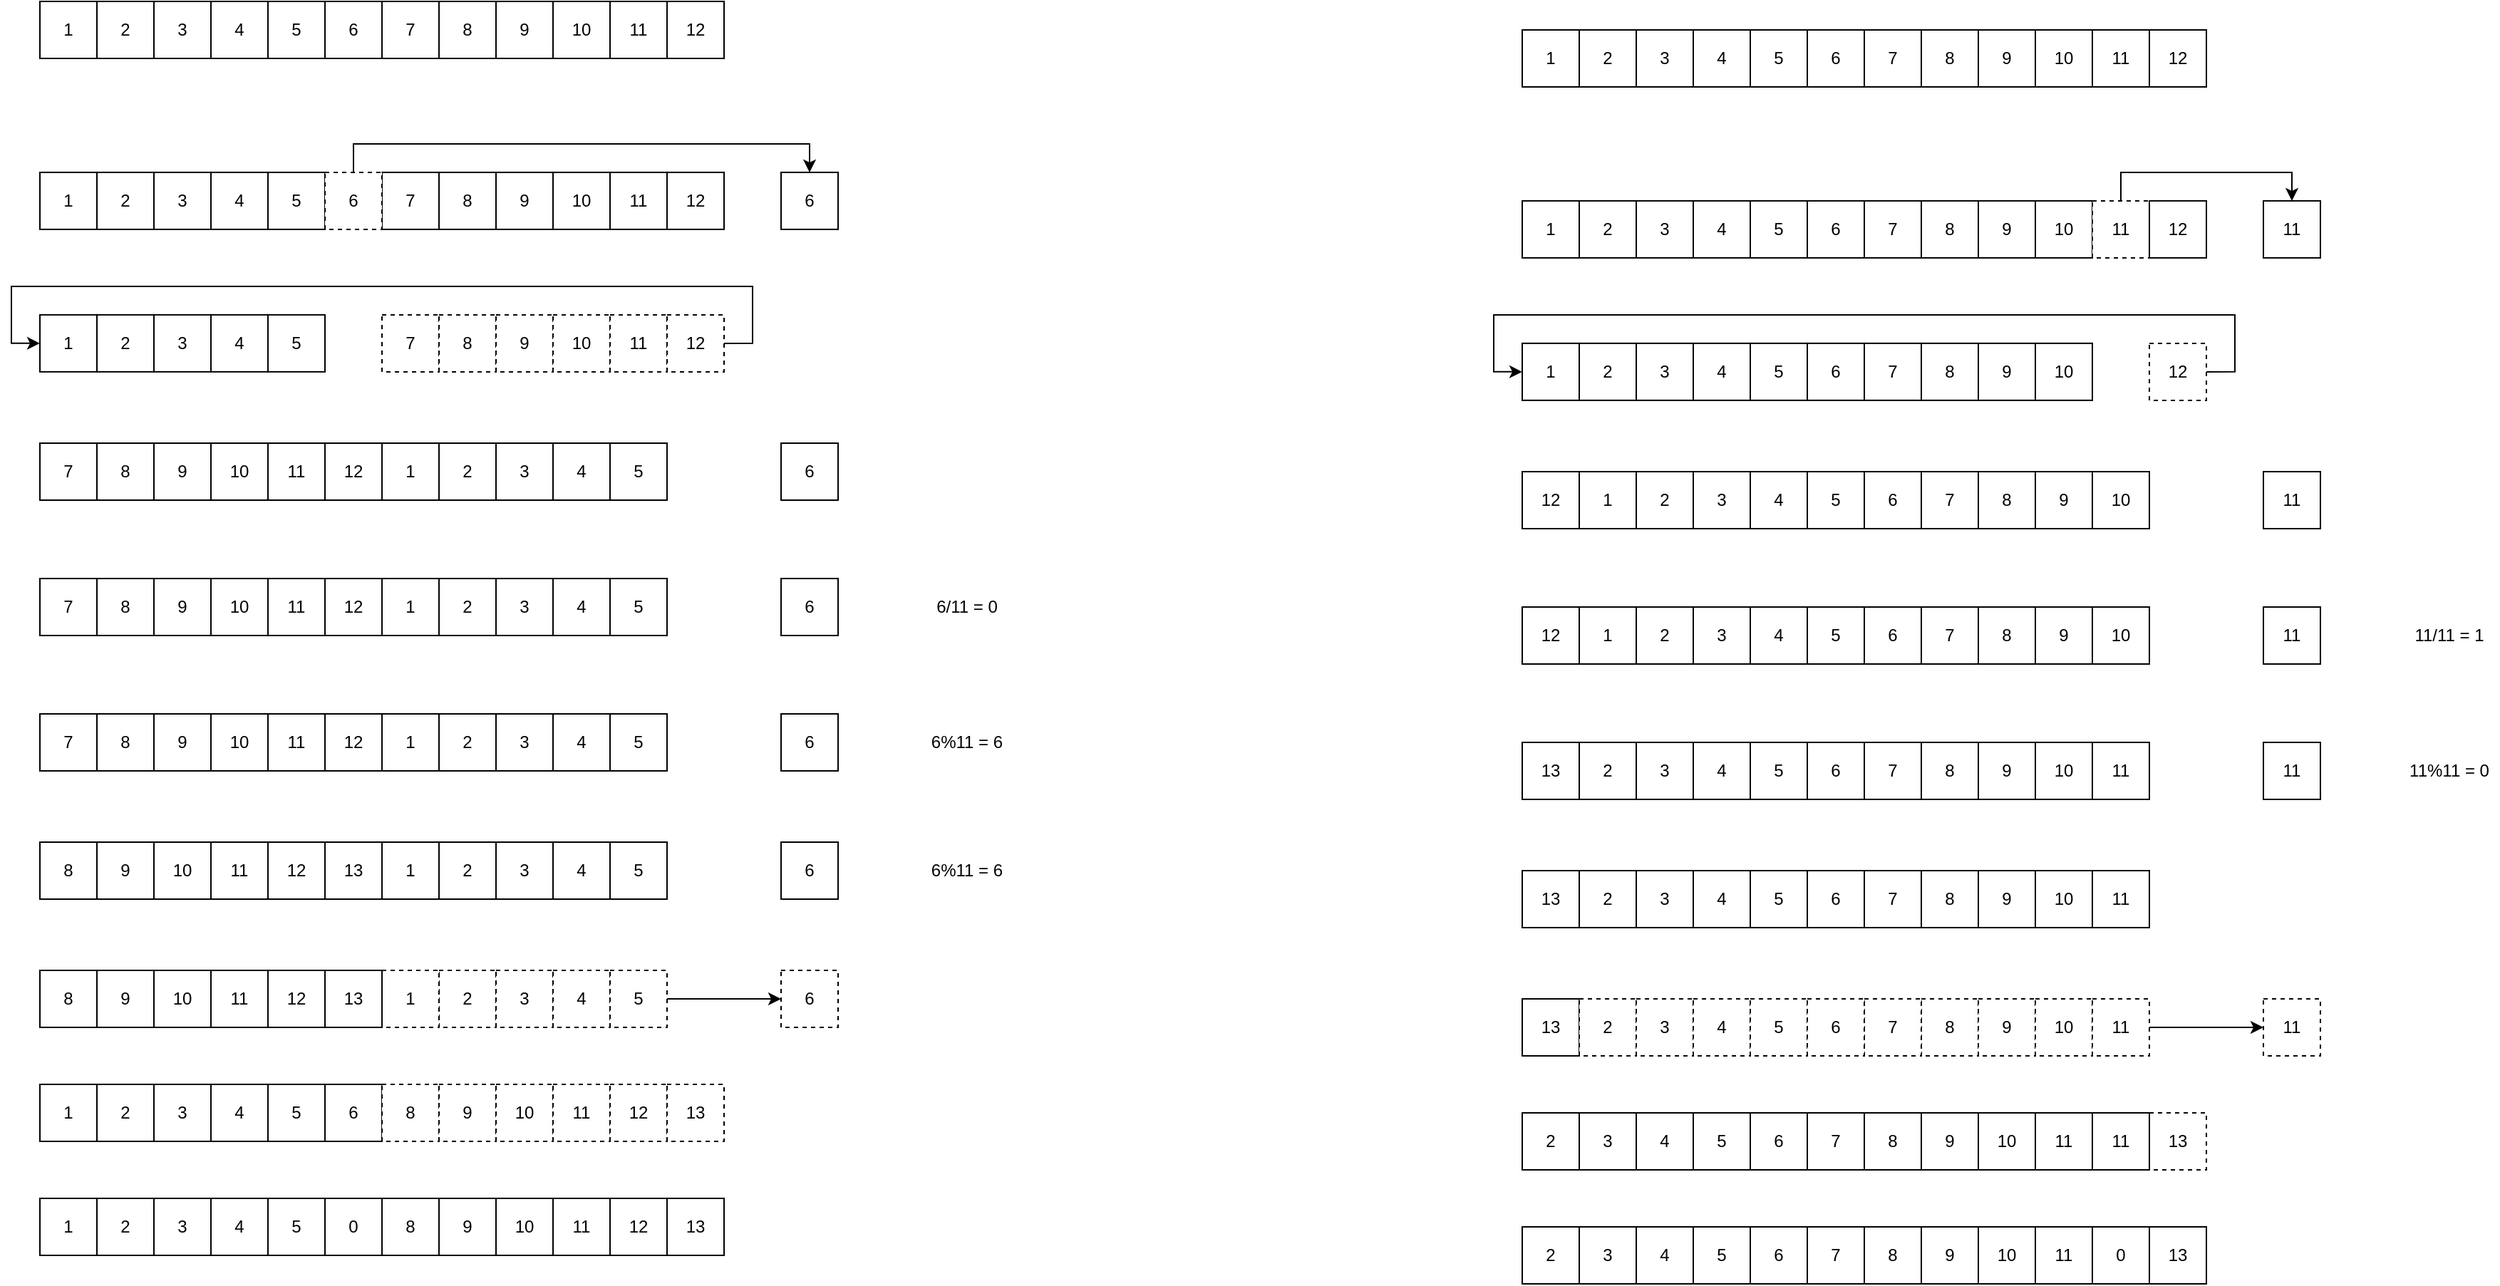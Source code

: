 <mxfile version="13.2.2" type="device"><diagram id="AF09jNjMPv2VvB22MSor" name="Page-1"><mxGraphModel dx="2370" dy="1385" grid="1" gridSize="10" guides="1" tooltips="1" connect="1" arrows="1" fold="1" page="1" pageScale="1" pageWidth="1100" pageHeight="850" math="0" shadow="0"><root><mxCell id="0"/><mxCell id="1" parent="0"/><mxCell id="TiVSDpVkr7_2CaoYwBQa-1" value="2" style="whiteSpace=wrap;html=1;aspect=fixed;" vertex="1" parent="1"><mxGeometry x="160" y="20" width="40" height="40" as="geometry"/></mxCell><mxCell id="TiVSDpVkr7_2CaoYwBQa-2" value="3" style="whiteSpace=wrap;html=1;aspect=fixed;" vertex="1" parent="1"><mxGeometry x="200" y="20" width="40" height="40" as="geometry"/></mxCell><mxCell id="TiVSDpVkr7_2CaoYwBQa-3" value="4" style="whiteSpace=wrap;html=1;aspect=fixed;" vertex="1" parent="1"><mxGeometry x="240" y="20" width="40" height="40" as="geometry"/></mxCell><mxCell id="TiVSDpVkr7_2CaoYwBQa-4" value="5" style="whiteSpace=wrap;html=1;aspect=fixed;" vertex="1" parent="1"><mxGeometry x="280" y="20" width="40" height="40" as="geometry"/></mxCell><mxCell id="TiVSDpVkr7_2CaoYwBQa-7" value="6" style="whiteSpace=wrap;html=1;aspect=fixed;" vertex="1" parent="1"><mxGeometry x="320" y="20" width="40" height="40" as="geometry"/></mxCell><mxCell id="TiVSDpVkr7_2CaoYwBQa-12" value="7" style="whiteSpace=wrap;html=1;aspect=fixed;" vertex="1" parent="1"><mxGeometry x="360" y="20" width="40" height="40" as="geometry"/></mxCell><mxCell id="TiVSDpVkr7_2CaoYwBQa-13" value="8" style="whiteSpace=wrap;html=1;aspect=fixed;" vertex="1" parent="1"><mxGeometry x="400" y="20" width="40" height="40" as="geometry"/></mxCell><mxCell id="TiVSDpVkr7_2CaoYwBQa-14" value="9" style="whiteSpace=wrap;html=1;aspect=fixed;" vertex="1" parent="1"><mxGeometry x="440" y="20" width="40" height="40" as="geometry"/></mxCell><mxCell id="TiVSDpVkr7_2CaoYwBQa-15" value="10" style="whiteSpace=wrap;html=1;aspect=fixed;" vertex="1" parent="1"><mxGeometry x="480" y="20" width="40" height="40" as="geometry"/></mxCell><mxCell id="TiVSDpVkr7_2CaoYwBQa-16" value="11" style="whiteSpace=wrap;html=1;aspect=fixed;" vertex="1" parent="1"><mxGeometry x="520" y="20" width="40" height="40" as="geometry"/></mxCell><mxCell id="TiVSDpVkr7_2CaoYwBQa-17" value="1" style="whiteSpace=wrap;html=1;aspect=fixed;" vertex="1" parent="1"><mxGeometry x="120" y="20" width="40" height="40" as="geometry"/></mxCell><mxCell id="TiVSDpVkr7_2CaoYwBQa-18" value="12" style="whiteSpace=wrap;html=1;aspect=fixed;" vertex="1" parent="1"><mxGeometry x="560" y="20" width="40" height="40" as="geometry"/></mxCell><mxCell id="TiVSDpVkr7_2CaoYwBQa-21" value="2" style="whiteSpace=wrap;html=1;aspect=fixed;" vertex="1" parent="1"><mxGeometry x="160" y="139.97" width="40" height="40" as="geometry"/></mxCell><mxCell id="TiVSDpVkr7_2CaoYwBQa-22" value="3" style="whiteSpace=wrap;html=1;aspect=fixed;" vertex="1" parent="1"><mxGeometry x="200" y="139.97" width="40" height="40" as="geometry"/></mxCell><mxCell id="TiVSDpVkr7_2CaoYwBQa-23" value="4" style="whiteSpace=wrap;html=1;aspect=fixed;" vertex="1" parent="1"><mxGeometry x="240" y="139.97" width="40" height="40" as="geometry"/></mxCell><mxCell id="TiVSDpVkr7_2CaoYwBQa-24" value="5" style="whiteSpace=wrap;html=1;aspect=fixed;" vertex="1" parent="1"><mxGeometry x="280" y="139.97" width="40" height="40" as="geometry"/></mxCell><mxCell id="TiVSDpVkr7_2CaoYwBQa-25" value="6" style="whiteSpace=wrap;html=1;aspect=fixed;" vertex="1" parent="1"><mxGeometry x="640" y="139.97" width="40" height="40" as="geometry"/></mxCell><mxCell id="TiVSDpVkr7_2CaoYwBQa-26" value="7" style="whiteSpace=wrap;html=1;aspect=fixed;" vertex="1" parent="1"><mxGeometry x="360" y="139.97" width="40" height="40" as="geometry"/></mxCell><mxCell id="TiVSDpVkr7_2CaoYwBQa-27" value="8" style="whiteSpace=wrap;html=1;aspect=fixed;" vertex="1" parent="1"><mxGeometry x="400" y="139.97" width="40" height="40" as="geometry"/></mxCell><mxCell id="TiVSDpVkr7_2CaoYwBQa-28" value="9" style="whiteSpace=wrap;html=1;aspect=fixed;" vertex="1" parent="1"><mxGeometry x="440" y="139.97" width="40" height="40" as="geometry"/></mxCell><mxCell id="TiVSDpVkr7_2CaoYwBQa-29" value="10" style="whiteSpace=wrap;html=1;aspect=fixed;" vertex="1" parent="1"><mxGeometry x="480" y="139.97" width="40" height="40" as="geometry"/></mxCell><mxCell id="TiVSDpVkr7_2CaoYwBQa-30" value="11" style="whiteSpace=wrap;html=1;aspect=fixed;" vertex="1" parent="1"><mxGeometry x="520" y="139.97" width="40" height="40" as="geometry"/></mxCell><mxCell id="TiVSDpVkr7_2CaoYwBQa-31" value="1" style="whiteSpace=wrap;html=1;aspect=fixed;" vertex="1" parent="1"><mxGeometry x="120" y="139.97" width="40" height="40" as="geometry"/></mxCell><mxCell id="TiVSDpVkr7_2CaoYwBQa-32" value="12" style="whiteSpace=wrap;html=1;aspect=fixed;" vertex="1" parent="1"><mxGeometry x="560" y="139.97" width="40" height="40" as="geometry"/></mxCell><mxCell id="TiVSDpVkr7_2CaoYwBQa-34" style="edgeStyle=orthogonalEdgeStyle;rounded=0;orthogonalLoop=1;jettySize=auto;html=1;exitX=0.5;exitY=0;exitDx=0;exitDy=0;entryX=0.5;entryY=0;entryDx=0;entryDy=0;" edge="1" parent="1" source="TiVSDpVkr7_2CaoYwBQa-33" target="TiVSDpVkr7_2CaoYwBQa-25"><mxGeometry relative="1" as="geometry"/></mxCell><mxCell id="TiVSDpVkr7_2CaoYwBQa-33" value="6" style="whiteSpace=wrap;html=1;aspect=fixed;dashed=1;" vertex="1" parent="1"><mxGeometry x="320" y="139.97" width="40" height="40" as="geometry"/></mxCell><mxCell id="TiVSDpVkr7_2CaoYwBQa-35" value="2" style="whiteSpace=wrap;html=1;aspect=fixed;" vertex="1" parent="1"><mxGeometry x="160" y="239.94" width="40" height="40" as="geometry"/></mxCell><mxCell id="TiVSDpVkr7_2CaoYwBQa-36" value="3" style="whiteSpace=wrap;html=1;aspect=fixed;" vertex="1" parent="1"><mxGeometry x="200" y="239.94" width="40" height="40" as="geometry"/></mxCell><mxCell id="TiVSDpVkr7_2CaoYwBQa-37" value="4" style="whiteSpace=wrap;html=1;aspect=fixed;" vertex="1" parent="1"><mxGeometry x="240" y="239.94" width="40" height="40" as="geometry"/></mxCell><mxCell id="TiVSDpVkr7_2CaoYwBQa-38" value="5" style="whiteSpace=wrap;html=1;aspect=fixed;" vertex="1" parent="1"><mxGeometry x="280" y="239.94" width="40" height="40" as="geometry"/></mxCell><mxCell id="TiVSDpVkr7_2CaoYwBQa-40" value="7" style="whiteSpace=wrap;html=1;aspect=fixed;dashed=1;" vertex="1" parent="1"><mxGeometry x="360" y="239.94" width="40" height="40" as="geometry"/></mxCell><mxCell id="TiVSDpVkr7_2CaoYwBQa-41" value="8" style="whiteSpace=wrap;html=1;aspect=fixed;dashed=1;" vertex="1" parent="1"><mxGeometry x="400" y="239.94" width="40" height="40" as="geometry"/></mxCell><mxCell id="TiVSDpVkr7_2CaoYwBQa-42" value="9" style="whiteSpace=wrap;html=1;aspect=fixed;dashed=1;" vertex="1" parent="1"><mxGeometry x="440" y="239.94" width="40" height="40" as="geometry"/></mxCell><mxCell id="TiVSDpVkr7_2CaoYwBQa-43" value="10" style="whiteSpace=wrap;html=1;aspect=fixed;dashed=1;" vertex="1" parent="1"><mxGeometry x="480" y="239.94" width="40" height="40" as="geometry"/></mxCell><mxCell id="TiVSDpVkr7_2CaoYwBQa-44" value="11" style="whiteSpace=wrap;html=1;aspect=fixed;dashed=1;" vertex="1" parent="1"><mxGeometry x="520" y="239.94" width="40" height="40" as="geometry"/></mxCell><mxCell id="TiVSDpVkr7_2CaoYwBQa-45" value="1" style="whiteSpace=wrap;html=1;aspect=fixed;" vertex="1" parent="1"><mxGeometry x="120" y="239.94" width="40" height="40" as="geometry"/></mxCell><mxCell id="TiVSDpVkr7_2CaoYwBQa-49" style="edgeStyle=orthogonalEdgeStyle;rounded=0;orthogonalLoop=1;jettySize=auto;html=1;exitX=1;exitY=0.5;exitDx=0;exitDy=0;entryX=0;entryY=0.5;entryDx=0;entryDy=0;" edge="1" parent="1" source="TiVSDpVkr7_2CaoYwBQa-46" target="TiVSDpVkr7_2CaoYwBQa-45"><mxGeometry relative="1" as="geometry"><Array as="points"><mxPoint x="620" y="260"/><mxPoint x="620" y="220"/><mxPoint x="100" y="220"/><mxPoint x="100" y="260"/></Array></mxGeometry></mxCell><mxCell id="TiVSDpVkr7_2CaoYwBQa-46" value="12" style="whiteSpace=wrap;html=1;aspect=fixed;dashed=1;" vertex="1" parent="1"><mxGeometry x="560" y="239.94" width="40" height="40" as="geometry"/></mxCell><mxCell id="TiVSDpVkr7_2CaoYwBQa-50" value="2" style="whiteSpace=wrap;html=1;aspect=fixed;" vertex="1" parent="1"><mxGeometry x="400" y="330" width="40" height="40" as="geometry"/></mxCell><mxCell id="TiVSDpVkr7_2CaoYwBQa-51" value="3" style="whiteSpace=wrap;html=1;aspect=fixed;" vertex="1" parent="1"><mxGeometry x="440" y="330" width="40" height="40" as="geometry"/></mxCell><mxCell id="TiVSDpVkr7_2CaoYwBQa-52" value="4" style="whiteSpace=wrap;html=1;aspect=fixed;" vertex="1" parent="1"><mxGeometry x="480" y="330" width="40" height="40" as="geometry"/></mxCell><mxCell id="TiVSDpVkr7_2CaoYwBQa-53" value="5" style="whiteSpace=wrap;html=1;aspect=fixed;" vertex="1" parent="1"><mxGeometry x="520" y="330" width="40" height="40" as="geometry"/></mxCell><mxCell id="TiVSDpVkr7_2CaoYwBQa-54" value="7" style="whiteSpace=wrap;html=1;aspect=fixed;" vertex="1" parent="1"><mxGeometry x="120.0" y="330" width="40" height="40" as="geometry"/></mxCell><mxCell id="TiVSDpVkr7_2CaoYwBQa-55" value="8" style="whiteSpace=wrap;html=1;aspect=fixed;" vertex="1" parent="1"><mxGeometry x="160.0" y="330" width="40" height="40" as="geometry"/></mxCell><mxCell id="TiVSDpVkr7_2CaoYwBQa-56" value="9" style="whiteSpace=wrap;html=1;aspect=fixed;" vertex="1" parent="1"><mxGeometry x="200.0" y="330" width="40" height="40" as="geometry"/></mxCell><mxCell id="TiVSDpVkr7_2CaoYwBQa-57" value="10" style="whiteSpace=wrap;html=1;aspect=fixed;" vertex="1" parent="1"><mxGeometry x="240.0" y="330" width="40" height="40" as="geometry"/></mxCell><mxCell id="TiVSDpVkr7_2CaoYwBQa-58" value="11" style="whiteSpace=wrap;html=1;aspect=fixed;" vertex="1" parent="1"><mxGeometry x="280" y="330" width="40" height="40" as="geometry"/></mxCell><mxCell id="TiVSDpVkr7_2CaoYwBQa-59" value="1" style="whiteSpace=wrap;html=1;aspect=fixed;" vertex="1" parent="1"><mxGeometry x="360" y="330" width="40" height="40" as="geometry"/></mxCell><mxCell id="TiVSDpVkr7_2CaoYwBQa-61" value="12" style="whiteSpace=wrap;html=1;aspect=fixed;" vertex="1" parent="1"><mxGeometry x="320" y="330" width="40" height="40" as="geometry"/></mxCell><mxCell id="TiVSDpVkr7_2CaoYwBQa-62" value="6" style="whiteSpace=wrap;html=1;aspect=fixed;" vertex="1" parent="1"><mxGeometry x="640" y="330" width="40" height="40" as="geometry"/></mxCell><mxCell id="TiVSDpVkr7_2CaoYwBQa-63" value="2" style="whiteSpace=wrap;html=1;aspect=fixed;" vertex="1" parent="1"><mxGeometry x="400" y="425" width="40" height="40" as="geometry"/></mxCell><mxCell id="TiVSDpVkr7_2CaoYwBQa-64" value="3" style="whiteSpace=wrap;html=1;aspect=fixed;" vertex="1" parent="1"><mxGeometry x="440" y="425" width="40" height="40" as="geometry"/></mxCell><mxCell id="TiVSDpVkr7_2CaoYwBQa-65" value="4" style="whiteSpace=wrap;html=1;aspect=fixed;" vertex="1" parent="1"><mxGeometry x="480" y="425" width="40" height="40" as="geometry"/></mxCell><mxCell id="TiVSDpVkr7_2CaoYwBQa-66" value="5" style="whiteSpace=wrap;html=1;aspect=fixed;" vertex="1" parent="1"><mxGeometry x="520" y="425" width="40" height="40" as="geometry"/></mxCell><mxCell id="TiVSDpVkr7_2CaoYwBQa-67" value="7" style="whiteSpace=wrap;html=1;aspect=fixed;" vertex="1" parent="1"><mxGeometry x="120.0" y="425" width="40" height="40" as="geometry"/></mxCell><mxCell id="TiVSDpVkr7_2CaoYwBQa-68" value="8" style="whiteSpace=wrap;html=1;aspect=fixed;" vertex="1" parent="1"><mxGeometry x="160.0" y="425" width="40" height="40" as="geometry"/></mxCell><mxCell id="TiVSDpVkr7_2CaoYwBQa-69" value="9" style="whiteSpace=wrap;html=1;aspect=fixed;" vertex="1" parent="1"><mxGeometry x="200.0" y="425" width="40" height="40" as="geometry"/></mxCell><mxCell id="TiVSDpVkr7_2CaoYwBQa-70" value="10" style="whiteSpace=wrap;html=1;aspect=fixed;" vertex="1" parent="1"><mxGeometry x="240.0" y="425" width="40" height="40" as="geometry"/></mxCell><mxCell id="TiVSDpVkr7_2CaoYwBQa-71" value="11" style="whiteSpace=wrap;html=1;aspect=fixed;" vertex="1" parent="1"><mxGeometry x="280" y="425" width="40" height="40" as="geometry"/></mxCell><mxCell id="TiVSDpVkr7_2CaoYwBQa-72" value="1" style="whiteSpace=wrap;html=1;aspect=fixed;" vertex="1" parent="1"><mxGeometry x="360" y="425" width="40" height="40" as="geometry"/></mxCell><mxCell id="TiVSDpVkr7_2CaoYwBQa-73" value="12" style="whiteSpace=wrap;html=1;aspect=fixed;" vertex="1" parent="1"><mxGeometry x="320" y="425" width="40" height="40" as="geometry"/></mxCell><mxCell id="TiVSDpVkr7_2CaoYwBQa-74" value="6" style="whiteSpace=wrap;html=1;aspect=fixed;" vertex="1" parent="1"><mxGeometry x="640" y="425" width="40" height="40" as="geometry"/></mxCell><mxCell id="TiVSDpVkr7_2CaoYwBQa-75" value="6/11 = 0" style="text;html=1;align=center;verticalAlign=middle;resizable=0;points=[];autosize=1;" vertex="1" parent="1"><mxGeometry x="740" y="435" width="60" height="20" as="geometry"/></mxCell><mxCell id="TiVSDpVkr7_2CaoYwBQa-76" value="2" style="whiteSpace=wrap;html=1;aspect=fixed;" vertex="1" parent="1"><mxGeometry x="400" y="520" width="40" height="40" as="geometry"/></mxCell><mxCell id="TiVSDpVkr7_2CaoYwBQa-77" value="3" style="whiteSpace=wrap;html=1;aspect=fixed;" vertex="1" parent="1"><mxGeometry x="440" y="520" width="40" height="40" as="geometry"/></mxCell><mxCell id="TiVSDpVkr7_2CaoYwBQa-78" value="4" style="whiteSpace=wrap;html=1;aspect=fixed;" vertex="1" parent="1"><mxGeometry x="480" y="520" width="40" height="40" as="geometry"/></mxCell><mxCell id="TiVSDpVkr7_2CaoYwBQa-79" value="5" style="whiteSpace=wrap;html=1;aspect=fixed;" vertex="1" parent="1"><mxGeometry x="520" y="520" width="40" height="40" as="geometry"/></mxCell><mxCell id="TiVSDpVkr7_2CaoYwBQa-80" value="7" style="whiteSpace=wrap;html=1;aspect=fixed;" vertex="1" parent="1"><mxGeometry x="120.0" y="520" width="40" height="40" as="geometry"/></mxCell><mxCell id="TiVSDpVkr7_2CaoYwBQa-81" value="8" style="whiteSpace=wrap;html=1;aspect=fixed;" vertex="1" parent="1"><mxGeometry x="160.0" y="520" width="40" height="40" as="geometry"/></mxCell><mxCell id="TiVSDpVkr7_2CaoYwBQa-82" value="9" style="whiteSpace=wrap;html=1;aspect=fixed;" vertex="1" parent="1"><mxGeometry x="200.0" y="520" width="40" height="40" as="geometry"/></mxCell><mxCell id="TiVSDpVkr7_2CaoYwBQa-83" value="10" style="whiteSpace=wrap;html=1;aspect=fixed;" vertex="1" parent="1"><mxGeometry x="240.0" y="520" width="40" height="40" as="geometry"/></mxCell><mxCell id="TiVSDpVkr7_2CaoYwBQa-84" value="11" style="whiteSpace=wrap;html=1;aspect=fixed;" vertex="1" parent="1"><mxGeometry x="280" y="520" width="40" height="40" as="geometry"/></mxCell><mxCell id="TiVSDpVkr7_2CaoYwBQa-85" value="1" style="whiteSpace=wrap;html=1;aspect=fixed;" vertex="1" parent="1"><mxGeometry x="360" y="520" width="40" height="40" as="geometry"/></mxCell><mxCell id="TiVSDpVkr7_2CaoYwBQa-86" value="12" style="whiteSpace=wrap;html=1;aspect=fixed;" vertex="1" parent="1"><mxGeometry x="320" y="520" width="40" height="40" as="geometry"/></mxCell><mxCell id="TiVSDpVkr7_2CaoYwBQa-87" value="6" style="whiteSpace=wrap;html=1;aspect=fixed;" vertex="1" parent="1"><mxGeometry x="640" y="520" width="40" height="40" as="geometry"/></mxCell><mxCell id="TiVSDpVkr7_2CaoYwBQa-88" value="6%11 = 6" style="text;html=1;align=center;verticalAlign=middle;resizable=0;points=[];autosize=1;" vertex="1" parent="1"><mxGeometry x="735" y="530" width="70" height="20" as="geometry"/></mxCell><mxCell id="TiVSDpVkr7_2CaoYwBQa-89" value="2" style="whiteSpace=wrap;html=1;aspect=fixed;" vertex="1" parent="1"><mxGeometry x="400" y="610" width="40" height="40" as="geometry"/></mxCell><mxCell id="TiVSDpVkr7_2CaoYwBQa-90" value="3" style="whiteSpace=wrap;html=1;aspect=fixed;" vertex="1" parent="1"><mxGeometry x="440" y="610" width="40" height="40" as="geometry"/></mxCell><mxCell id="TiVSDpVkr7_2CaoYwBQa-91" value="4" style="whiteSpace=wrap;html=1;aspect=fixed;" vertex="1" parent="1"><mxGeometry x="480" y="610" width="40" height="40" as="geometry"/></mxCell><mxCell id="TiVSDpVkr7_2CaoYwBQa-92" value="5" style="whiteSpace=wrap;html=1;aspect=fixed;" vertex="1" parent="1"><mxGeometry x="520" y="610" width="40" height="40" as="geometry"/></mxCell><mxCell id="TiVSDpVkr7_2CaoYwBQa-93" value="8" style="whiteSpace=wrap;html=1;aspect=fixed;" vertex="1" parent="1"><mxGeometry x="120.0" y="610" width="40" height="40" as="geometry"/></mxCell><mxCell id="TiVSDpVkr7_2CaoYwBQa-94" value="9" style="whiteSpace=wrap;html=1;aspect=fixed;" vertex="1" parent="1"><mxGeometry x="160.0" y="610" width="40" height="40" as="geometry"/></mxCell><mxCell id="TiVSDpVkr7_2CaoYwBQa-95" value="10" style="whiteSpace=wrap;html=1;aspect=fixed;" vertex="1" parent="1"><mxGeometry x="200.0" y="610" width="40" height="40" as="geometry"/></mxCell><mxCell id="TiVSDpVkr7_2CaoYwBQa-96" value="11" style="whiteSpace=wrap;html=1;aspect=fixed;" vertex="1" parent="1"><mxGeometry x="240.0" y="610" width="40" height="40" as="geometry"/></mxCell><mxCell id="TiVSDpVkr7_2CaoYwBQa-97" value="12" style="whiteSpace=wrap;html=1;aspect=fixed;" vertex="1" parent="1"><mxGeometry x="280" y="610" width="40" height="40" as="geometry"/></mxCell><mxCell id="TiVSDpVkr7_2CaoYwBQa-98" value="1" style="whiteSpace=wrap;html=1;aspect=fixed;" vertex="1" parent="1"><mxGeometry x="360" y="610" width="40" height="40" as="geometry"/></mxCell><mxCell id="TiVSDpVkr7_2CaoYwBQa-99" value="13" style="whiteSpace=wrap;html=1;aspect=fixed;" vertex="1" parent="1"><mxGeometry x="320" y="610" width="40" height="40" as="geometry"/></mxCell><mxCell id="TiVSDpVkr7_2CaoYwBQa-100" value="6" style="whiteSpace=wrap;html=1;aspect=fixed;" vertex="1" parent="1"><mxGeometry x="640" y="610" width="40" height="40" as="geometry"/></mxCell><mxCell id="TiVSDpVkr7_2CaoYwBQa-101" value="6%11 = 6" style="text;html=1;align=center;verticalAlign=middle;resizable=0;points=[];autosize=1;" vertex="1" parent="1"><mxGeometry x="735" y="620" width="70" height="20" as="geometry"/></mxCell><mxCell id="TiVSDpVkr7_2CaoYwBQa-102" value="2" style="whiteSpace=wrap;html=1;aspect=fixed;dashed=1;" vertex="1" parent="1"><mxGeometry x="400" y="700" width="40" height="40" as="geometry"/></mxCell><mxCell id="TiVSDpVkr7_2CaoYwBQa-103" value="3" style="whiteSpace=wrap;html=1;aspect=fixed;dashed=1;" vertex="1" parent="1"><mxGeometry x="440" y="700" width="40" height="40" as="geometry"/></mxCell><mxCell id="TiVSDpVkr7_2CaoYwBQa-104" value="4" style="whiteSpace=wrap;html=1;aspect=fixed;dashed=1;" vertex="1" parent="1"><mxGeometry x="480" y="700" width="40" height="40" as="geometry"/></mxCell><mxCell id="TiVSDpVkr7_2CaoYwBQa-118" style="edgeStyle=orthogonalEdgeStyle;rounded=0;orthogonalLoop=1;jettySize=auto;html=1;exitX=1;exitY=0.5;exitDx=0;exitDy=0;" edge="1" parent="1" source="TiVSDpVkr7_2CaoYwBQa-105" target="TiVSDpVkr7_2CaoYwBQa-116"><mxGeometry relative="1" as="geometry"/></mxCell><mxCell id="TiVSDpVkr7_2CaoYwBQa-105" value="5" style="whiteSpace=wrap;html=1;aspect=fixed;dashed=1;" vertex="1" parent="1"><mxGeometry x="520" y="700" width="40" height="40" as="geometry"/></mxCell><mxCell id="TiVSDpVkr7_2CaoYwBQa-106" value="8" style="whiteSpace=wrap;html=1;aspect=fixed;" vertex="1" parent="1"><mxGeometry x="120.0" y="700" width="40" height="40" as="geometry"/></mxCell><mxCell id="TiVSDpVkr7_2CaoYwBQa-107" value="9" style="whiteSpace=wrap;html=1;aspect=fixed;" vertex="1" parent="1"><mxGeometry x="160.0" y="700" width="40" height="40" as="geometry"/></mxCell><mxCell id="TiVSDpVkr7_2CaoYwBQa-108" value="10" style="whiteSpace=wrap;html=1;aspect=fixed;" vertex="1" parent="1"><mxGeometry x="200.0" y="700" width="40" height="40" as="geometry"/></mxCell><mxCell id="TiVSDpVkr7_2CaoYwBQa-109" value="11" style="whiteSpace=wrap;html=1;aspect=fixed;" vertex="1" parent="1"><mxGeometry x="240.0" y="700" width="40" height="40" as="geometry"/></mxCell><mxCell id="TiVSDpVkr7_2CaoYwBQa-110" value="12" style="whiteSpace=wrap;html=1;aspect=fixed;" vertex="1" parent="1"><mxGeometry x="280" y="700" width="40" height="40" as="geometry"/></mxCell><mxCell id="TiVSDpVkr7_2CaoYwBQa-111" value="1" style="whiteSpace=wrap;html=1;aspect=fixed;dashed=1;" vertex="1" parent="1"><mxGeometry x="360" y="700" width="40" height="40" as="geometry"/></mxCell><mxCell id="TiVSDpVkr7_2CaoYwBQa-112" value="13" style="whiteSpace=wrap;html=1;aspect=fixed;" vertex="1" parent="1"><mxGeometry x="320" y="700" width="40" height="40" as="geometry"/></mxCell><mxCell id="TiVSDpVkr7_2CaoYwBQa-116" value="6" style="whiteSpace=wrap;html=1;aspect=fixed;dashed=1;" vertex="1" parent="1"><mxGeometry x="640" y="700" width="40" height="40" as="geometry"/></mxCell><mxCell id="TiVSDpVkr7_2CaoYwBQa-119" value="2" style="whiteSpace=wrap;html=1;aspect=fixed;" vertex="1" parent="1"><mxGeometry x="160" y="780" width="40" height="40" as="geometry"/></mxCell><mxCell id="TiVSDpVkr7_2CaoYwBQa-120" value="3" style="whiteSpace=wrap;html=1;aspect=fixed;" vertex="1" parent="1"><mxGeometry x="200" y="780" width="40" height="40" as="geometry"/></mxCell><mxCell id="TiVSDpVkr7_2CaoYwBQa-121" value="4" style="whiteSpace=wrap;html=1;aspect=fixed;" vertex="1" parent="1"><mxGeometry x="240" y="780" width="40" height="40" as="geometry"/></mxCell><mxCell id="TiVSDpVkr7_2CaoYwBQa-123" value="5" style="whiteSpace=wrap;html=1;aspect=fixed;" vertex="1" parent="1"><mxGeometry x="280" y="780" width="40" height="40" as="geometry"/></mxCell><mxCell id="TiVSDpVkr7_2CaoYwBQa-124" value="1" style="whiteSpace=wrap;html=1;aspect=fixed;" vertex="1" parent="1"><mxGeometry x="120" y="780" width="40" height="40" as="geometry"/></mxCell><mxCell id="TiVSDpVkr7_2CaoYwBQa-125" value="6" style="whiteSpace=wrap;html=1;aspect=fixed;" vertex="1" parent="1"><mxGeometry x="320" y="780" width="40" height="40" as="geometry"/></mxCell><mxCell id="TiVSDpVkr7_2CaoYwBQa-126" value="8" style="whiteSpace=wrap;html=1;aspect=fixed;dashed=1;" vertex="1" parent="1"><mxGeometry x="360" y="780" width="40" height="40" as="geometry"/></mxCell><mxCell id="TiVSDpVkr7_2CaoYwBQa-127" value="9" style="whiteSpace=wrap;html=1;aspect=fixed;dashed=1;" vertex="1" parent="1"><mxGeometry x="400" y="780" width="40" height="40" as="geometry"/></mxCell><mxCell id="TiVSDpVkr7_2CaoYwBQa-128" value="10" style="whiteSpace=wrap;html=1;aspect=fixed;dashed=1;" vertex="1" parent="1"><mxGeometry x="440" y="780" width="40" height="40" as="geometry"/></mxCell><mxCell id="TiVSDpVkr7_2CaoYwBQa-129" value="11" style="whiteSpace=wrap;html=1;aspect=fixed;dashed=1;" vertex="1" parent="1"><mxGeometry x="480" y="780" width="40" height="40" as="geometry"/></mxCell><mxCell id="TiVSDpVkr7_2CaoYwBQa-130" value="12" style="whiteSpace=wrap;html=1;aspect=fixed;dashed=1;" vertex="1" parent="1"><mxGeometry x="520" y="780" width="40" height="40" as="geometry"/></mxCell><mxCell id="TiVSDpVkr7_2CaoYwBQa-131" value="13" style="whiteSpace=wrap;html=1;aspect=fixed;dashed=1;" vertex="1" parent="1"><mxGeometry x="560" y="780" width="40" height="40" as="geometry"/></mxCell><mxCell id="TiVSDpVkr7_2CaoYwBQa-132" value="2" style="whiteSpace=wrap;html=1;aspect=fixed;" vertex="1" parent="1"><mxGeometry x="160" y="860" width="40" height="40" as="geometry"/></mxCell><mxCell id="TiVSDpVkr7_2CaoYwBQa-133" value="3" style="whiteSpace=wrap;html=1;aspect=fixed;" vertex="1" parent="1"><mxGeometry x="200" y="860" width="40" height="40" as="geometry"/></mxCell><mxCell id="TiVSDpVkr7_2CaoYwBQa-134" value="4" style="whiteSpace=wrap;html=1;aspect=fixed;" vertex="1" parent="1"><mxGeometry x="240" y="860" width="40" height="40" as="geometry"/></mxCell><mxCell id="TiVSDpVkr7_2CaoYwBQa-135" value="5" style="whiteSpace=wrap;html=1;aspect=fixed;" vertex="1" parent="1"><mxGeometry x="280" y="860" width="40" height="40" as="geometry"/></mxCell><mxCell id="TiVSDpVkr7_2CaoYwBQa-136" value="1" style="whiteSpace=wrap;html=1;aspect=fixed;" vertex="1" parent="1"><mxGeometry x="120" y="860" width="40" height="40" as="geometry"/></mxCell><mxCell id="TiVSDpVkr7_2CaoYwBQa-137" value="0" style="whiteSpace=wrap;html=1;aspect=fixed;" vertex="1" parent="1"><mxGeometry x="320" y="860" width="40" height="40" as="geometry"/></mxCell><mxCell id="TiVSDpVkr7_2CaoYwBQa-138" value="8" style="whiteSpace=wrap;html=1;aspect=fixed;" vertex="1" parent="1"><mxGeometry x="360" y="860" width="40" height="40" as="geometry"/></mxCell><mxCell id="TiVSDpVkr7_2CaoYwBQa-139" value="9" style="whiteSpace=wrap;html=1;aspect=fixed;" vertex="1" parent="1"><mxGeometry x="400" y="860" width="40" height="40" as="geometry"/></mxCell><mxCell id="TiVSDpVkr7_2CaoYwBQa-140" value="10" style="whiteSpace=wrap;html=1;aspect=fixed;" vertex="1" parent="1"><mxGeometry x="440" y="860" width="40" height="40" as="geometry"/></mxCell><mxCell id="TiVSDpVkr7_2CaoYwBQa-141" value="11" style="whiteSpace=wrap;html=1;aspect=fixed;" vertex="1" parent="1"><mxGeometry x="480" y="860" width="40" height="40" as="geometry"/></mxCell><mxCell id="TiVSDpVkr7_2CaoYwBQa-142" value="12" style="whiteSpace=wrap;html=1;aspect=fixed;" vertex="1" parent="1"><mxGeometry x="520" y="860" width="40" height="40" as="geometry"/></mxCell><mxCell id="TiVSDpVkr7_2CaoYwBQa-143" value="13" style="whiteSpace=wrap;html=1;aspect=fixed;" vertex="1" parent="1"><mxGeometry x="560" y="860" width="40" height="40" as="geometry"/></mxCell><mxCell id="TiVSDpVkr7_2CaoYwBQa-144" value="2" style="whiteSpace=wrap;html=1;aspect=fixed;" vertex="1" parent="1"><mxGeometry x="1200" y="40" width="40" height="40" as="geometry"/></mxCell><mxCell id="TiVSDpVkr7_2CaoYwBQa-145" value="3" style="whiteSpace=wrap;html=1;aspect=fixed;" vertex="1" parent="1"><mxGeometry x="1240" y="40" width="40" height="40" as="geometry"/></mxCell><mxCell id="TiVSDpVkr7_2CaoYwBQa-146" value="4" style="whiteSpace=wrap;html=1;aspect=fixed;" vertex="1" parent="1"><mxGeometry x="1280" y="40" width="40" height="40" as="geometry"/></mxCell><mxCell id="TiVSDpVkr7_2CaoYwBQa-147" value="5" style="whiteSpace=wrap;html=1;aspect=fixed;" vertex="1" parent="1"><mxGeometry x="1320" y="40" width="40" height="40" as="geometry"/></mxCell><mxCell id="TiVSDpVkr7_2CaoYwBQa-148" value="6" style="whiteSpace=wrap;html=1;aspect=fixed;" vertex="1" parent="1"><mxGeometry x="1360" y="40" width="40" height="40" as="geometry"/></mxCell><mxCell id="TiVSDpVkr7_2CaoYwBQa-149" value="7" style="whiteSpace=wrap;html=1;aspect=fixed;" vertex="1" parent="1"><mxGeometry x="1400" y="40" width="40" height="40" as="geometry"/></mxCell><mxCell id="TiVSDpVkr7_2CaoYwBQa-150" value="8" style="whiteSpace=wrap;html=1;aspect=fixed;" vertex="1" parent="1"><mxGeometry x="1440" y="40" width="40" height="40" as="geometry"/></mxCell><mxCell id="TiVSDpVkr7_2CaoYwBQa-151" value="9" style="whiteSpace=wrap;html=1;aspect=fixed;" vertex="1" parent="1"><mxGeometry x="1480" y="40" width="40" height="40" as="geometry"/></mxCell><mxCell id="TiVSDpVkr7_2CaoYwBQa-152" value="10" style="whiteSpace=wrap;html=1;aspect=fixed;" vertex="1" parent="1"><mxGeometry x="1520" y="40" width="40" height="40" as="geometry"/></mxCell><mxCell id="TiVSDpVkr7_2CaoYwBQa-153" value="11" style="whiteSpace=wrap;html=1;aspect=fixed;" vertex="1" parent="1"><mxGeometry x="1560" y="40" width="40" height="40" as="geometry"/></mxCell><mxCell id="TiVSDpVkr7_2CaoYwBQa-154" value="1" style="whiteSpace=wrap;html=1;aspect=fixed;" vertex="1" parent="1"><mxGeometry x="1160" y="40" width="40" height="40" as="geometry"/></mxCell><mxCell id="TiVSDpVkr7_2CaoYwBQa-155" value="12" style="whiteSpace=wrap;html=1;aspect=fixed;" vertex="1" parent="1"><mxGeometry x="1600" y="40" width="40" height="40" as="geometry"/></mxCell><mxCell id="TiVSDpVkr7_2CaoYwBQa-156" value="2" style="whiteSpace=wrap;html=1;aspect=fixed;" vertex="1" parent="1"><mxGeometry x="1200" y="159.97" width="40" height="40" as="geometry"/></mxCell><mxCell id="TiVSDpVkr7_2CaoYwBQa-157" value="3" style="whiteSpace=wrap;html=1;aspect=fixed;" vertex="1" parent="1"><mxGeometry x="1240" y="159.97" width="40" height="40" as="geometry"/></mxCell><mxCell id="TiVSDpVkr7_2CaoYwBQa-158" value="4" style="whiteSpace=wrap;html=1;aspect=fixed;" vertex="1" parent="1"><mxGeometry x="1280" y="159.97" width="40" height="40" as="geometry"/></mxCell><mxCell id="TiVSDpVkr7_2CaoYwBQa-159" value="5" style="whiteSpace=wrap;html=1;aspect=fixed;" vertex="1" parent="1"><mxGeometry x="1320" y="159.97" width="40" height="40" as="geometry"/></mxCell><mxCell id="TiVSDpVkr7_2CaoYwBQa-160" value="11" style="whiteSpace=wrap;html=1;aspect=fixed;" vertex="1" parent="1"><mxGeometry x="1680" y="159.97" width="40" height="40" as="geometry"/></mxCell><mxCell id="TiVSDpVkr7_2CaoYwBQa-161" value="7" style="whiteSpace=wrap;html=1;aspect=fixed;" vertex="1" parent="1"><mxGeometry x="1400" y="159.97" width="40" height="40" as="geometry"/></mxCell><mxCell id="TiVSDpVkr7_2CaoYwBQa-162" value="8" style="whiteSpace=wrap;html=1;aspect=fixed;" vertex="1" parent="1"><mxGeometry x="1440" y="159.97" width="40" height="40" as="geometry"/></mxCell><mxCell id="TiVSDpVkr7_2CaoYwBQa-163" value="9" style="whiteSpace=wrap;html=1;aspect=fixed;" vertex="1" parent="1"><mxGeometry x="1480" y="159.97" width="40" height="40" as="geometry"/></mxCell><mxCell id="TiVSDpVkr7_2CaoYwBQa-164" value="10" style="whiteSpace=wrap;html=1;aspect=fixed;" vertex="1" parent="1"><mxGeometry x="1520" y="159.97" width="40" height="40" as="geometry"/></mxCell><mxCell id="TiVSDpVkr7_2CaoYwBQa-165" value="11" style="whiteSpace=wrap;html=1;aspect=fixed;dashed=1;" vertex="1" parent="1"><mxGeometry x="1560" y="159.97" width="40" height="40" as="geometry"/></mxCell><mxCell id="TiVSDpVkr7_2CaoYwBQa-166" value="1" style="whiteSpace=wrap;html=1;aspect=fixed;" vertex="1" parent="1"><mxGeometry x="1160" y="159.97" width="40" height="40" as="geometry"/></mxCell><mxCell id="TiVSDpVkr7_2CaoYwBQa-167" value="12" style="whiteSpace=wrap;html=1;aspect=fixed;" vertex="1" parent="1"><mxGeometry x="1600" y="159.97" width="40" height="40" as="geometry"/></mxCell><mxCell id="TiVSDpVkr7_2CaoYwBQa-168" style="edgeStyle=orthogonalEdgeStyle;rounded=0;orthogonalLoop=1;jettySize=auto;html=1;exitX=0.5;exitY=0;exitDx=0;exitDy=0;entryX=0.5;entryY=0;entryDx=0;entryDy=0;" edge="1" parent="1" source="TiVSDpVkr7_2CaoYwBQa-165" target="TiVSDpVkr7_2CaoYwBQa-160"><mxGeometry relative="1" as="geometry"/></mxCell><mxCell id="TiVSDpVkr7_2CaoYwBQa-169" value="6" style="whiteSpace=wrap;html=1;aspect=fixed;" vertex="1" parent="1"><mxGeometry x="1360" y="159.97" width="40" height="40" as="geometry"/></mxCell><mxCell id="TiVSDpVkr7_2CaoYwBQa-170" value="2" style="whiteSpace=wrap;html=1;aspect=fixed;" vertex="1" parent="1"><mxGeometry x="1200" y="259.94" width="40" height="40" as="geometry"/></mxCell><mxCell id="TiVSDpVkr7_2CaoYwBQa-171" value="3" style="whiteSpace=wrap;html=1;aspect=fixed;" vertex="1" parent="1"><mxGeometry x="1240" y="259.94" width="40" height="40" as="geometry"/></mxCell><mxCell id="TiVSDpVkr7_2CaoYwBQa-172" value="4" style="whiteSpace=wrap;html=1;aspect=fixed;" vertex="1" parent="1"><mxGeometry x="1280" y="259.94" width="40" height="40" as="geometry"/></mxCell><mxCell id="TiVSDpVkr7_2CaoYwBQa-173" value="5" style="whiteSpace=wrap;html=1;aspect=fixed;" vertex="1" parent="1"><mxGeometry x="1320" y="259.94" width="40" height="40" as="geometry"/></mxCell><mxCell id="TiVSDpVkr7_2CaoYwBQa-174" value="7" style="whiteSpace=wrap;html=1;aspect=fixed;" vertex="1" parent="1"><mxGeometry x="1400" y="259.94" width="40" height="40" as="geometry"/></mxCell><mxCell id="TiVSDpVkr7_2CaoYwBQa-175" value="8" style="whiteSpace=wrap;html=1;aspect=fixed;" vertex="1" parent="1"><mxGeometry x="1440" y="259.94" width="40" height="40" as="geometry"/></mxCell><mxCell id="TiVSDpVkr7_2CaoYwBQa-176" value="9" style="whiteSpace=wrap;html=1;aspect=fixed;" vertex="1" parent="1"><mxGeometry x="1480" y="259.94" width="40" height="40" as="geometry"/></mxCell><mxCell id="TiVSDpVkr7_2CaoYwBQa-177" value="10" style="whiteSpace=wrap;html=1;aspect=fixed;" vertex="1" parent="1"><mxGeometry x="1520" y="259.94" width="40" height="40" as="geometry"/></mxCell><mxCell id="TiVSDpVkr7_2CaoYwBQa-179" value="1" style="whiteSpace=wrap;html=1;aspect=fixed;" vertex="1" parent="1"><mxGeometry x="1160" y="259.94" width="40" height="40" as="geometry"/></mxCell><mxCell id="TiVSDpVkr7_2CaoYwBQa-180" style="edgeStyle=orthogonalEdgeStyle;rounded=0;orthogonalLoop=1;jettySize=auto;html=1;exitX=1;exitY=0.5;exitDx=0;exitDy=0;entryX=0;entryY=0.5;entryDx=0;entryDy=0;" edge="1" parent="1" source="TiVSDpVkr7_2CaoYwBQa-181" target="TiVSDpVkr7_2CaoYwBQa-179"><mxGeometry relative="1" as="geometry"><Array as="points"><mxPoint x="1660" y="280"/><mxPoint x="1660" y="240"/><mxPoint x="1140" y="240"/><mxPoint x="1140" y="280"/></Array></mxGeometry></mxCell><mxCell id="TiVSDpVkr7_2CaoYwBQa-181" value="12" style="whiteSpace=wrap;html=1;aspect=fixed;dashed=1;" vertex="1" parent="1"><mxGeometry x="1600" y="259.94" width="40" height="40" as="geometry"/></mxCell><mxCell id="TiVSDpVkr7_2CaoYwBQa-182" value="7" style="whiteSpace=wrap;html=1;aspect=fixed;" vertex="1" parent="1"><mxGeometry x="1440" y="350" width="40" height="40" as="geometry"/></mxCell><mxCell id="TiVSDpVkr7_2CaoYwBQa-183" value="8" style="whiteSpace=wrap;html=1;aspect=fixed;" vertex="1" parent="1"><mxGeometry x="1480" y="350" width="40" height="40" as="geometry"/></mxCell><mxCell id="TiVSDpVkr7_2CaoYwBQa-184" value="9" style="whiteSpace=wrap;html=1;aspect=fixed;" vertex="1" parent="1"><mxGeometry x="1520" y="350" width="40" height="40" as="geometry"/></mxCell><mxCell id="TiVSDpVkr7_2CaoYwBQa-185" value="10" style="whiteSpace=wrap;html=1;aspect=fixed;" vertex="1" parent="1"><mxGeometry x="1560" y="350" width="40" height="40" as="geometry"/></mxCell><mxCell id="TiVSDpVkr7_2CaoYwBQa-186" value="12" style="whiteSpace=wrap;html=1;aspect=fixed;" vertex="1" parent="1"><mxGeometry x="1160" y="350" width="40" height="40" as="geometry"/></mxCell><mxCell id="TiVSDpVkr7_2CaoYwBQa-187" value="1" style="whiteSpace=wrap;html=1;aspect=fixed;" vertex="1" parent="1"><mxGeometry x="1200" y="350" width="40" height="40" as="geometry"/></mxCell><mxCell id="TiVSDpVkr7_2CaoYwBQa-188" value="2" style="whiteSpace=wrap;html=1;aspect=fixed;" vertex="1" parent="1"><mxGeometry x="1240" y="350" width="40" height="40" as="geometry"/></mxCell><mxCell id="TiVSDpVkr7_2CaoYwBQa-189" value="3" style="whiteSpace=wrap;html=1;aspect=fixed;" vertex="1" parent="1"><mxGeometry x="1280" y="350" width="40" height="40" as="geometry"/></mxCell><mxCell id="TiVSDpVkr7_2CaoYwBQa-190" value="4" style="whiteSpace=wrap;html=1;aspect=fixed;" vertex="1" parent="1"><mxGeometry x="1320" y="350" width="40" height="40" as="geometry"/></mxCell><mxCell id="TiVSDpVkr7_2CaoYwBQa-191" value="6" style="whiteSpace=wrap;html=1;aspect=fixed;" vertex="1" parent="1"><mxGeometry x="1400" y="350" width="40" height="40" as="geometry"/></mxCell><mxCell id="TiVSDpVkr7_2CaoYwBQa-192" value="5" style="whiteSpace=wrap;html=1;aspect=fixed;" vertex="1" parent="1"><mxGeometry x="1360" y="350" width="40" height="40" as="geometry"/></mxCell><mxCell id="TiVSDpVkr7_2CaoYwBQa-193" value="11" style="whiteSpace=wrap;html=1;aspect=fixed;" vertex="1" parent="1"><mxGeometry x="1680" y="350" width="40" height="40" as="geometry"/></mxCell><mxCell id="TiVSDpVkr7_2CaoYwBQa-205" value="11" style="whiteSpace=wrap;html=1;aspect=fixed;" vertex="1" parent="1"><mxGeometry x="1680" y="445" width="40" height="40" as="geometry"/></mxCell><mxCell id="TiVSDpVkr7_2CaoYwBQa-206" value="11/11 = 1" style="text;html=1;align=center;verticalAlign=middle;resizable=0;points=[];autosize=1;" vertex="1" parent="1"><mxGeometry x="1780" y="455" width="60" height="20" as="geometry"/></mxCell><mxCell id="TiVSDpVkr7_2CaoYwBQa-218" value="11" style="whiteSpace=wrap;html=1;aspect=fixed;" vertex="1" parent="1"><mxGeometry x="1680" y="540" width="40" height="40" as="geometry"/></mxCell><mxCell id="TiVSDpVkr7_2CaoYwBQa-219" value="11%11 = 0" style="text;html=1;align=center;verticalAlign=middle;resizable=0;points=[];autosize=1;" vertex="1" parent="1"><mxGeometry x="1775" y="550" width="70" height="20" as="geometry"/></mxCell><mxCell id="TiVSDpVkr7_2CaoYwBQa-245" value="11" style="whiteSpace=wrap;html=1;aspect=fixed;dashed=1;" vertex="1" parent="1"><mxGeometry x="1680" y="720" width="40" height="40" as="geometry"/></mxCell><mxCell id="TiVSDpVkr7_2CaoYwBQa-270" value="6" style="whiteSpace=wrap;html=1;aspect=fixed;" vertex="1" parent="1"><mxGeometry x="1360" y="259.94" width="40" height="40" as="geometry"/></mxCell><mxCell id="TiVSDpVkr7_2CaoYwBQa-271" value="7" style="whiteSpace=wrap;html=1;aspect=fixed;" vertex="1" parent="1"><mxGeometry x="1440" y="445" width="40" height="40" as="geometry"/></mxCell><mxCell id="TiVSDpVkr7_2CaoYwBQa-272" value="8" style="whiteSpace=wrap;html=1;aspect=fixed;" vertex="1" parent="1"><mxGeometry x="1480" y="445" width="40" height="40" as="geometry"/></mxCell><mxCell id="TiVSDpVkr7_2CaoYwBQa-273" value="9" style="whiteSpace=wrap;html=1;aspect=fixed;" vertex="1" parent="1"><mxGeometry x="1520" y="445" width="40" height="40" as="geometry"/></mxCell><mxCell id="TiVSDpVkr7_2CaoYwBQa-274" value="10" style="whiteSpace=wrap;html=1;aspect=fixed;" vertex="1" parent="1"><mxGeometry x="1560" y="445" width="40" height="40" as="geometry"/></mxCell><mxCell id="TiVSDpVkr7_2CaoYwBQa-275" value="12" style="whiteSpace=wrap;html=1;aspect=fixed;" vertex="1" parent="1"><mxGeometry x="1160" y="445" width="40" height="40" as="geometry"/></mxCell><mxCell id="TiVSDpVkr7_2CaoYwBQa-276" value="1" style="whiteSpace=wrap;html=1;aspect=fixed;" vertex="1" parent="1"><mxGeometry x="1200" y="445" width="40" height="40" as="geometry"/></mxCell><mxCell id="TiVSDpVkr7_2CaoYwBQa-277" value="2" style="whiteSpace=wrap;html=1;aspect=fixed;" vertex="1" parent="1"><mxGeometry x="1240" y="445" width="40" height="40" as="geometry"/></mxCell><mxCell id="TiVSDpVkr7_2CaoYwBQa-278" value="3" style="whiteSpace=wrap;html=1;aspect=fixed;" vertex="1" parent="1"><mxGeometry x="1280" y="445" width="40" height="40" as="geometry"/></mxCell><mxCell id="TiVSDpVkr7_2CaoYwBQa-279" value="4" style="whiteSpace=wrap;html=1;aspect=fixed;" vertex="1" parent="1"><mxGeometry x="1320" y="445" width="40" height="40" as="geometry"/></mxCell><mxCell id="TiVSDpVkr7_2CaoYwBQa-280" value="6" style="whiteSpace=wrap;html=1;aspect=fixed;" vertex="1" parent="1"><mxGeometry x="1400" y="445" width="40" height="40" as="geometry"/></mxCell><mxCell id="TiVSDpVkr7_2CaoYwBQa-281" value="5" style="whiteSpace=wrap;html=1;aspect=fixed;" vertex="1" parent="1"><mxGeometry x="1360" y="445" width="40" height="40" as="geometry"/></mxCell><mxCell id="TiVSDpVkr7_2CaoYwBQa-282" value="8" style="whiteSpace=wrap;html=1;aspect=fixed;" vertex="1" parent="1"><mxGeometry x="1440" y="540" width="40" height="40" as="geometry"/></mxCell><mxCell id="TiVSDpVkr7_2CaoYwBQa-283" value="9" style="whiteSpace=wrap;html=1;aspect=fixed;" vertex="1" parent="1"><mxGeometry x="1480" y="540" width="40" height="40" as="geometry"/></mxCell><mxCell id="TiVSDpVkr7_2CaoYwBQa-284" value="10" style="whiteSpace=wrap;html=1;aspect=fixed;" vertex="1" parent="1"><mxGeometry x="1520" y="540" width="40" height="40" as="geometry"/></mxCell><mxCell id="TiVSDpVkr7_2CaoYwBQa-285" value="11" style="whiteSpace=wrap;html=1;aspect=fixed;" vertex="1" parent="1"><mxGeometry x="1560" y="540" width="40" height="40" as="geometry"/></mxCell><mxCell id="TiVSDpVkr7_2CaoYwBQa-286" value="13" style="whiteSpace=wrap;html=1;aspect=fixed;" vertex="1" parent="1"><mxGeometry x="1160" y="540" width="40" height="40" as="geometry"/></mxCell><mxCell id="TiVSDpVkr7_2CaoYwBQa-287" value="2" style="whiteSpace=wrap;html=1;aspect=fixed;" vertex="1" parent="1"><mxGeometry x="1200" y="540" width="40" height="40" as="geometry"/></mxCell><mxCell id="TiVSDpVkr7_2CaoYwBQa-288" value="3" style="whiteSpace=wrap;html=1;aspect=fixed;" vertex="1" parent="1"><mxGeometry x="1240" y="540" width="40" height="40" as="geometry"/></mxCell><mxCell id="TiVSDpVkr7_2CaoYwBQa-289" value="4" style="whiteSpace=wrap;html=1;aspect=fixed;" vertex="1" parent="1"><mxGeometry x="1280" y="540" width="40" height="40" as="geometry"/></mxCell><mxCell id="TiVSDpVkr7_2CaoYwBQa-290" value="5" style="whiteSpace=wrap;html=1;aspect=fixed;" vertex="1" parent="1"><mxGeometry x="1320" y="540" width="40" height="40" as="geometry"/></mxCell><mxCell id="TiVSDpVkr7_2CaoYwBQa-291" value="7" style="whiteSpace=wrap;html=1;aspect=fixed;" vertex="1" parent="1"><mxGeometry x="1400" y="540" width="40" height="40" as="geometry"/></mxCell><mxCell id="TiVSDpVkr7_2CaoYwBQa-292" value="6" style="whiteSpace=wrap;html=1;aspect=fixed;" vertex="1" parent="1"><mxGeometry x="1360" y="540" width="40" height="40" as="geometry"/></mxCell><mxCell id="TiVSDpVkr7_2CaoYwBQa-304" value="8" style="whiteSpace=wrap;html=1;aspect=fixed;" vertex="1" parent="1"><mxGeometry x="1440" y="630" width="40" height="40" as="geometry"/></mxCell><mxCell id="TiVSDpVkr7_2CaoYwBQa-305" value="9" style="whiteSpace=wrap;html=1;aspect=fixed;" vertex="1" parent="1"><mxGeometry x="1480" y="630" width="40" height="40" as="geometry"/></mxCell><mxCell id="TiVSDpVkr7_2CaoYwBQa-306" value="10" style="whiteSpace=wrap;html=1;aspect=fixed;" vertex="1" parent="1"><mxGeometry x="1520" y="630" width="40" height="40" as="geometry"/></mxCell><mxCell id="TiVSDpVkr7_2CaoYwBQa-307" value="11" style="whiteSpace=wrap;html=1;aspect=fixed;" vertex="1" parent="1"><mxGeometry x="1560" y="630" width="40" height="40" as="geometry"/></mxCell><mxCell id="TiVSDpVkr7_2CaoYwBQa-308" value="13" style="whiteSpace=wrap;html=1;aspect=fixed;" vertex="1" parent="1"><mxGeometry x="1160" y="630" width="40" height="40" as="geometry"/></mxCell><mxCell id="TiVSDpVkr7_2CaoYwBQa-309" value="2" style="whiteSpace=wrap;html=1;aspect=fixed;" vertex="1" parent="1"><mxGeometry x="1200" y="630" width="40" height="40" as="geometry"/></mxCell><mxCell id="TiVSDpVkr7_2CaoYwBQa-310" value="3" style="whiteSpace=wrap;html=1;aspect=fixed;" vertex="1" parent="1"><mxGeometry x="1240" y="630" width="40" height="40" as="geometry"/></mxCell><mxCell id="TiVSDpVkr7_2CaoYwBQa-311" value="4" style="whiteSpace=wrap;html=1;aspect=fixed;" vertex="1" parent="1"><mxGeometry x="1280" y="630" width="40" height="40" as="geometry"/></mxCell><mxCell id="TiVSDpVkr7_2CaoYwBQa-312" value="5" style="whiteSpace=wrap;html=1;aspect=fixed;" vertex="1" parent="1"><mxGeometry x="1320" y="630" width="40" height="40" as="geometry"/></mxCell><mxCell id="TiVSDpVkr7_2CaoYwBQa-313" value="7" style="whiteSpace=wrap;html=1;aspect=fixed;" vertex="1" parent="1"><mxGeometry x="1400" y="630" width="40" height="40" as="geometry"/></mxCell><mxCell id="TiVSDpVkr7_2CaoYwBQa-314" value="6" style="whiteSpace=wrap;html=1;aspect=fixed;" vertex="1" parent="1"><mxGeometry x="1360" y="630" width="40" height="40" as="geometry"/></mxCell><mxCell id="TiVSDpVkr7_2CaoYwBQa-315" value="8" style="whiteSpace=wrap;html=1;aspect=fixed;dashed=1;" vertex="1" parent="1"><mxGeometry x="1440" y="720" width="40" height="40" as="geometry"/></mxCell><mxCell id="TiVSDpVkr7_2CaoYwBQa-316" value="9" style="whiteSpace=wrap;html=1;aspect=fixed;dashed=1;" vertex="1" parent="1"><mxGeometry x="1480" y="720" width="40" height="40" as="geometry"/></mxCell><mxCell id="TiVSDpVkr7_2CaoYwBQa-317" value="10" style="whiteSpace=wrap;html=1;aspect=fixed;dashed=1;" vertex="1" parent="1"><mxGeometry x="1520" y="720" width="40" height="40" as="geometry"/></mxCell><mxCell id="TiVSDpVkr7_2CaoYwBQa-327" style="edgeStyle=orthogonalEdgeStyle;rounded=0;orthogonalLoop=1;jettySize=auto;html=1;exitX=1;exitY=0.5;exitDx=0;exitDy=0;" edge="1" parent="1" source="TiVSDpVkr7_2CaoYwBQa-318" target="TiVSDpVkr7_2CaoYwBQa-245"><mxGeometry relative="1" as="geometry"/></mxCell><mxCell id="TiVSDpVkr7_2CaoYwBQa-318" value="11" style="whiteSpace=wrap;html=1;aspect=fixed;dashed=1;" vertex="1" parent="1"><mxGeometry x="1560" y="720" width="40" height="40" as="geometry"/></mxCell><mxCell id="TiVSDpVkr7_2CaoYwBQa-319" value="13" style="whiteSpace=wrap;html=1;aspect=fixed;" vertex="1" parent="1"><mxGeometry x="1160" y="720" width="40" height="40" as="geometry"/></mxCell><mxCell id="TiVSDpVkr7_2CaoYwBQa-320" value="2" style="whiteSpace=wrap;html=1;aspect=fixed;dashed=1;" vertex="1" parent="1"><mxGeometry x="1200" y="720" width="40" height="40" as="geometry"/></mxCell><mxCell id="TiVSDpVkr7_2CaoYwBQa-321" value="3" style="whiteSpace=wrap;html=1;aspect=fixed;dashed=1;" vertex="1" parent="1"><mxGeometry x="1240" y="720" width="40" height="40" as="geometry"/></mxCell><mxCell id="TiVSDpVkr7_2CaoYwBQa-322" value="4" style="whiteSpace=wrap;html=1;aspect=fixed;dashed=1;" vertex="1" parent="1"><mxGeometry x="1280" y="720" width="40" height="40" as="geometry"/></mxCell><mxCell id="TiVSDpVkr7_2CaoYwBQa-323" value="5" style="whiteSpace=wrap;html=1;aspect=fixed;dashed=1;" vertex="1" parent="1"><mxGeometry x="1320" y="720" width="40" height="40" as="geometry"/></mxCell><mxCell id="TiVSDpVkr7_2CaoYwBQa-324" value="7" style="whiteSpace=wrap;html=1;aspect=fixed;dashed=1;" vertex="1" parent="1"><mxGeometry x="1400" y="720" width="40" height="40" as="geometry"/></mxCell><mxCell id="TiVSDpVkr7_2CaoYwBQa-325" value="6" style="whiteSpace=wrap;html=1;aspect=fixed;dashed=1;" vertex="1" parent="1"><mxGeometry x="1360" y="720" width="40" height="40" as="geometry"/></mxCell><mxCell id="TiVSDpVkr7_2CaoYwBQa-328" value="8" style="whiteSpace=wrap;html=1;aspect=fixed;" vertex="1" parent="1"><mxGeometry x="1400" y="800" width="40" height="40" as="geometry"/></mxCell><mxCell id="TiVSDpVkr7_2CaoYwBQa-329" value="9" style="whiteSpace=wrap;html=1;aspect=fixed;" vertex="1" parent="1"><mxGeometry x="1440" y="800" width="40" height="40" as="geometry"/></mxCell><mxCell id="TiVSDpVkr7_2CaoYwBQa-330" value="10" style="whiteSpace=wrap;html=1;aspect=fixed;" vertex="1" parent="1"><mxGeometry x="1480" y="800" width="40" height="40" as="geometry"/></mxCell><mxCell id="TiVSDpVkr7_2CaoYwBQa-331" value="11" style="whiteSpace=wrap;html=1;aspect=fixed;" vertex="1" parent="1"><mxGeometry x="1520" y="800" width="40" height="40" as="geometry"/></mxCell><mxCell id="TiVSDpVkr7_2CaoYwBQa-333" value="2" style="whiteSpace=wrap;html=1;aspect=fixed;" vertex="1" parent="1"><mxGeometry x="1160" y="800" width="40" height="40" as="geometry"/></mxCell><mxCell id="TiVSDpVkr7_2CaoYwBQa-334" value="3" style="whiteSpace=wrap;html=1;aspect=fixed;" vertex="1" parent="1"><mxGeometry x="1200" y="800" width="40" height="40" as="geometry"/></mxCell><mxCell id="TiVSDpVkr7_2CaoYwBQa-335" value="4" style="whiteSpace=wrap;html=1;aspect=fixed;" vertex="1" parent="1"><mxGeometry x="1240" y="800" width="40" height="40" as="geometry"/></mxCell><mxCell id="TiVSDpVkr7_2CaoYwBQa-336" value="5" style="whiteSpace=wrap;html=1;aspect=fixed;" vertex="1" parent="1"><mxGeometry x="1280" y="800" width="40" height="40" as="geometry"/></mxCell><mxCell id="TiVSDpVkr7_2CaoYwBQa-337" value="7" style="whiteSpace=wrap;html=1;aspect=fixed;" vertex="1" parent="1"><mxGeometry x="1360" y="800" width="40" height="40" as="geometry"/></mxCell><mxCell id="TiVSDpVkr7_2CaoYwBQa-338" value="6" style="whiteSpace=wrap;html=1;aspect=fixed;" vertex="1" parent="1"><mxGeometry x="1320" y="800" width="40" height="40" as="geometry"/></mxCell><mxCell id="TiVSDpVkr7_2CaoYwBQa-339" value="13" style="whiteSpace=wrap;html=1;aspect=fixed;dashed=1;" vertex="1" parent="1"><mxGeometry x="1600" y="800" width="40" height="40" as="geometry"/></mxCell><mxCell id="TiVSDpVkr7_2CaoYwBQa-340" value="11" style="whiteSpace=wrap;html=1;aspect=fixed;" vertex="1" parent="1"><mxGeometry x="1560" y="800" width="40" height="40" as="geometry"/></mxCell><mxCell id="TiVSDpVkr7_2CaoYwBQa-341" value="8" style="whiteSpace=wrap;html=1;aspect=fixed;" vertex="1" parent="1"><mxGeometry x="1400" y="880" width="40" height="40" as="geometry"/></mxCell><mxCell id="TiVSDpVkr7_2CaoYwBQa-342" value="9" style="whiteSpace=wrap;html=1;aspect=fixed;" vertex="1" parent="1"><mxGeometry x="1440" y="880" width="40" height="40" as="geometry"/></mxCell><mxCell id="TiVSDpVkr7_2CaoYwBQa-343" value="10" style="whiteSpace=wrap;html=1;aspect=fixed;" vertex="1" parent="1"><mxGeometry x="1480" y="880" width="40" height="40" as="geometry"/></mxCell><mxCell id="TiVSDpVkr7_2CaoYwBQa-344" value="11" style="whiteSpace=wrap;html=1;aspect=fixed;" vertex="1" parent="1"><mxGeometry x="1520" y="880" width="40" height="40" as="geometry"/></mxCell><mxCell id="TiVSDpVkr7_2CaoYwBQa-345" value="2" style="whiteSpace=wrap;html=1;aspect=fixed;" vertex="1" parent="1"><mxGeometry x="1160" y="880" width="40" height="40" as="geometry"/></mxCell><mxCell id="TiVSDpVkr7_2CaoYwBQa-346" value="3" style="whiteSpace=wrap;html=1;aspect=fixed;" vertex="1" parent="1"><mxGeometry x="1200" y="880" width="40" height="40" as="geometry"/></mxCell><mxCell id="TiVSDpVkr7_2CaoYwBQa-347" value="4" style="whiteSpace=wrap;html=1;aspect=fixed;" vertex="1" parent="1"><mxGeometry x="1240" y="880" width="40" height="40" as="geometry"/></mxCell><mxCell id="TiVSDpVkr7_2CaoYwBQa-348" value="5" style="whiteSpace=wrap;html=1;aspect=fixed;" vertex="1" parent="1"><mxGeometry x="1280" y="880" width="40" height="40" as="geometry"/></mxCell><mxCell id="TiVSDpVkr7_2CaoYwBQa-349" value="7" style="whiteSpace=wrap;html=1;aspect=fixed;" vertex="1" parent="1"><mxGeometry x="1360" y="880" width="40" height="40" as="geometry"/></mxCell><mxCell id="TiVSDpVkr7_2CaoYwBQa-350" value="6" style="whiteSpace=wrap;html=1;aspect=fixed;" vertex="1" parent="1"><mxGeometry x="1320" y="880" width="40" height="40" as="geometry"/></mxCell><mxCell id="TiVSDpVkr7_2CaoYwBQa-351" value="13" style="whiteSpace=wrap;html=1;aspect=fixed;" vertex="1" parent="1"><mxGeometry x="1600" y="880" width="40" height="40" as="geometry"/></mxCell><mxCell id="TiVSDpVkr7_2CaoYwBQa-352" value="0" style="whiteSpace=wrap;html=1;aspect=fixed;" vertex="1" parent="1"><mxGeometry x="1560" y="880" width="40" height="40" as="geometry"/></mxCell></root></mxGraphModel></diagram></mxfile>